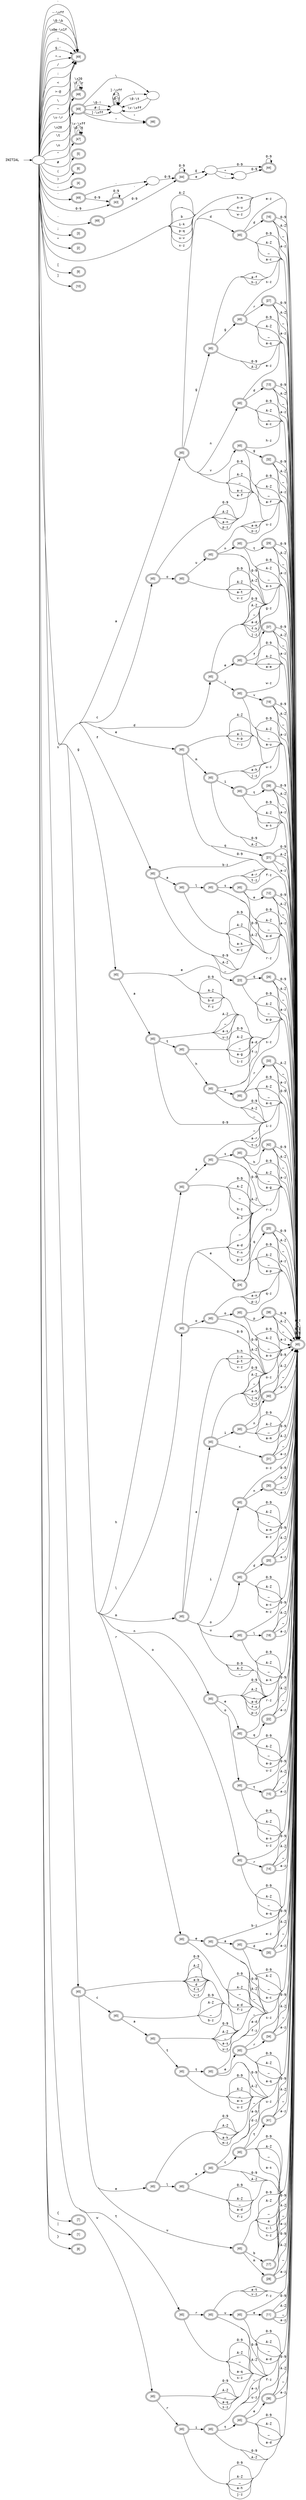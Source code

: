 digraph INITIAL {
		rankdir=LR;
		concentrate=true;
		node [fontname="ArialNarrow"];
		edge [fontname="Courier"];

		init [root=true,peripheries=0,label="INITIAL",fontname="Courier"];
		init -> N0x5572a9a42198;

/*START*/	N0x5572a9a42198 [label=""];
		N0x5572a9a42198 -> N0x5572a9a43ea8 [label="\\0-\\b"];
		N0x5572a9a42198 -> N0x5572a9a44190 [label="\\t"];
		N0x5572a9a42198 -> N0x5572a9a44190 [label="\\n"];
		N0x5572a9a42198 -> N0x5572a9a44190 [label="\\v-\\r"];
		N0x5572a9a42198 -> N0x5572a9a43ea8 [label="\\x0e-\\x1f"];
		N0x5572a9a42198 -> N0x5572a9a44190 [label="\\x20"];
		N0x5572a9a42198 -> N0x5572a9a43ea8 [label="!"];
		N0x5572a9a42198 -> N0x5572a9a43cb8 [label="\""];
		N0x5572a9a42198 -> N0x5572a9a43db0 [label="#"];
		N0x5572a9a42198 -> N0x5572a9a43ea8 [label="$-'"];
		N0x5572a9a42198 -> N0x5572a9a42670 [label="("];
		N0x5572a9a42198 -> N0x5572a9a42768 [label=")"];
		N0x5572a9a42198 -> N0x5572a9a43ea8 [label="*-+"];
		N0x5572a9a42198 -> N0x5572a9a42578 [label=","];
		N0x5572a9a42198 -> N0x5572a9a43fa0 [label="-"];
		N0x5572a9a42198 -> N0x5572a9a43ac8 [label="."];
		N0x5572a9a42198 -> N0x5572a9a43ea8 [label="/"];
		N0x5572a9a42198 -> N0x5572a9a44098 [label="0-9"];
		N0x5572a9a42198 -> N0x5572a9a43ea8 [label=":"];
		N0x5572a9a42198 -> N0x5572a9a42480 [label=";"];
		N0x5572a9a42198 -> N0x5572a9a43ea8 [label="<"];
		N0x5572a9a42198 -> N0x5572a9a42388 [label="="];
		N0x5572a9a42198 -> N0x5572a9a43ea8 [label=">-@"];
		N0x5572a9a42198 -> N0x5572a9a43bc0 [label="A-Z"];
		N0x5572a9a42198 -> N0x5572a9a42a50 [label="["];
		N0x5572a9a42198 -> N0x5572a9a43ea8 [label="\\"];
		N0x5572a9a42198 -> N0x5572a9a42b48 [label="]"];
		N0x5572a9a42198 -> N0x5572a9a43ea8 [label="^"];
		N0x5572a9a42198 -> N0x5572a9a43bc0 [label="_"];
		N0x5572a9a42198 -> N0x5572a9a43ea8 [label="`"];
		N0x5572a9a42198 -> N0x5572a9a42e30 [label="a"];
		N0x5572a9a42198 -> N0x5572a9a43bc0 [label="b"];
		N0x5572a9a42198 -> N0x5572a9a436e8 [label="c"];
		N0x5572a9a42198 -> N0x5572a9a43308 [label="d"];
		N0x5572a9a42198 -> N0x5572a9a43400 [label="e"];
		N0x5572a9a42198 -> N0x5572a9a42d38 [label="f"];
		N0x5572a9a42198 -> N0x5572a9a434f8 [label="g"];
		N0x5572a9a42198 -> N0x5572a9a439d0 [label="h"];
		N0x5572a9a42198 -> N0x5572a9a43bc0 [label="i-k"];
		N0x5572a9a42198 -> N0x5572a9a435f0 [label="l"];
		N0x5572a9a42198 -> N0x5572a9a43210 [label="m"];
		N0x5572a9a42198 -> N0x5572a9a43020 [label="n"];
		N0x5572a9a42198 -> N0x5572a9a42f28 [label="o"];
		N0x5572a9a42198 -> N0x5572a9a43bc0 [label="p-q"];
		N0x5572a9a42198 -> N0x5572a9a437e0 [label="r"];
		N0x5572a9a42198 -> N0x5572a9a43118 [label="s"];
		N0x5572a9a42198 -> N0x5572a9a42c40 [label="t"];
		N0x5572a9a42198 -> N0x5572a9a43bc0 [label="u-v"];
		N0x5572a9a42198 -> N0x5572a9a438d8 [label="w"];
		N0x5572a9a42198 -> N0x5572a9a43bc0 [label="x-z"];
		N0x5572a9a42198 -> N0x5572a9a42860 [label="{"];
		N0x5572a9a42198 -> N0x5572a9a42290 [label="|"];
		N0x5572a9a42198 -> N0x5572a9a42958 [label="}"];
		N0x5572a9a42198 -> N0x5572a9a43ea8 [label="~-\\xff"];

/*ACCEPT 1*/	N0x5572a9a42290 [label="[1]",peripheries=2];

/*ACCEPT 2*/	N0x5572a9a42388 [label="[2]",peripheries=2];

/*ACCEPT 3*/	N0x5572a9a42480 [label="[3]",peripheries=2];

/*ACCEPT 4*/	N0x5572a9a42578 [label="[4]",peripheries=2];

/*ACCEPT 5*/	N0x5572a9a42670 [label="[5]",peripheries=2];

/*ACCEPT 6*/	N0x5572a9a42768 [label="[6]",peripheries=2];

/*ACCEPT 7*/	N0x5572a9a42860 [label="[7]",peripheries=2];

/*ACCEPT 8*/	N0x5572a9a42958 [label="[8]",peripheries=2];

/*ACCEPT 9*/	N0x5572a9a42a50 [label="[9]",peripheries=2];

/*ACCEPT 10*/	N0x5572a9a42b48 [label="[10]",peripheries=2];

/*ACCEPT 45*/	N0x5572a9a42c40 [label="[45]",peripheries=2];
		N0x5572a9a42c40 -> N0x5572a9a43bc0 [label="0-9"];
		N0x5572a9a42c40 -> N0x5572a9a43bc0 [label="A-Z"];
		N0x5572a9a42c40 -> N0x5572a9a43bc0 [label="_"];
		N0x5572a9a42c40 -> N0x5572a9a43bc0 [label="a-q"];
		N0x5572a9a42c40 -> N0x5572a9a44288 [label="r"];
		N0x5572a9a42c40 -> N0x5572a9a43bc0 [label="s-z"];

/*ACCEPT 45*/	N0x5572a9a42d38 [label="[45]",peripheries=2];
		N0x5572a9a42d38 -> N0x5572a9a43bc0 [label="0-9"];
		N0x5572a9a42d38 -> N0x5572a9a43bc0 [label="A-Z"];
		N0x5572a9a42d38 -> N0x5572a9a43bc0 [label="_"];
		N0x5572a9a42d38 -> N0x5572a9a44380 [label="a"];
		N0x5572a9a42d38 -> N0x5572a9a43bc0 [label="b-z"];

/*ACCEPT 45*/	N0x5572a9a42e30 [label="[45]",peripheries=2];
		N0x5572a9a42e30 -> N0x5572a9a43bc0 [label="0-9"];
		N0x5572a9a42e30 -> N0x5572a9a43bc0 [label="A-Z"];
		N0x5572a9a42e30 -> N0x5572a9a43bc0 [label="_"];
		N0x5572a9a42e30 -> N0x5572a9a43bc0 [label="a-c"];
		N0x5572a9a42e30 -> N0x5572a9a44570 [label="d"];
		N0x5572a9a42e30 -> N0x5572a9a43bc0 [label="e-f"];
		N0x5572a9a42e30 -> N0x5572a9a44668 [label="g"];
		N0x5572a9a42e30 -> N0x5572a9a43bc0 [label="h-m"];
		N0x5572a9a42e30 -> N0x5572a9a44478 [label="n"];
		N0x5572a9a42e30 -> N0x5572a9a43bc0 [label="o-u"];
		N0x5572a9a42e30 -> N0x5572a9a44760 [label="v"];
		N0x5572a9a42e30 -> N0x5572a9a43bc0 [label="w-z"];

/*ACCEPT 45*/	N0x5572a9a42f28 [label="[45]",peripheries=2];
		N0x5572a9a42f28 -> N0x5572a9a43bc0 [label="0-9"];
		N0x5572a9a42f28 -> N0x5572a9a43bc0 [label="A-Z"];
		N0x5572a9a42f28 -> N0x5572a9a43bc0 [label="_"];
		N0x5572a9a42f28 -> N0x5572a9a43bc0 [label="a-q"];
		N0x5572a9a42f28 -> N0x5572a9a44858 [label="r"];
		N0x5572a9a42f28 -> N0x5572a9a43bc0 [label="s-z"];

/*ACCEPT 45*/	N0x5572a9a43020 [label="[45]",peripheries=2];
		N0x5572a9a43020 -> N0x5572a9a43bc0 [label="0-9"];
		N0x5572a9a43020 -> N0x5572a9a43bc0 [label="A-Z"];
		N0x5572a9a43020 -> N0x5572a9a43bc0 [label="_"];
		N0x5572a9a43020 -> N0x5572a9a43bc0 [label="a-d"];
		N0x5572a9a43020 -> N0x5572a9a44a48 [label="e"];
		N0x5572a9a43020 -> N0x5572a9a43bc0 [label="f-n"];
		N0x5572a9a43020 -> N0x5572a9a44950 [label="o"];
		N0x5572a9a43020 -> N0x5572a9a43bc0 [label="p-z"];

/*ACCEPT 45*/	N0x5572a9a43118 [label="[45]",peripheries=2];
		N0x5572a9a43118 -> N0x5572a9a43bc0 [label="0-9"];
		N0x5572a9a43118 -> N0x5572a9a43bc0 [label="A-Z"];
		N0x5572a9a43118 -> N0x5572a9a43bc0 [label="_"];
		N0x5572a9a43118 -> N0x5572a9a43bc0 [label="a-b"];
		N0x5572a9a43118 -> N0x5572a9a44c38 [label="c"];
		N0x5572a9a43118 -> N0x5572a9a43bc0 [label="d"];
		N0x5572a9a43118 -> N0x5572a9a44d30 [label="e"];
		N0x5572a9a43118 -> N0x5572a9a43bc0 [label="f-t"];
		N0x5572a9a43118 -> N0x5572a9a44b40 [label="u"];
		N0x5572a9a43118 -> N0x5572a9a43bc0 [label="v-z"];

/*ACCEPT 45*/	N0x5572a9a43210 [label="[45]",peripheries=2];
		N0x5572a9a43210 -> N0x5572a9a43bc0 [label="0-9"];
		N0x5572a9a43210 -> N0x5572a9a43bc0 [label="A-Z"];
		N0x5572a9a43210 -> N0x5572a9a43bc0 [label="_"];
		N0x5572a9a43210 -> N0x5572a9a45110 [label="a"];
		N0x5572a9a43210 -> N0x5572a9a43bc0 [label="b-h"];
		N0x5572a9a43210 -> N0x5572a9a45018 [label="i"];
		N0x5572a9a43210 -> N0x5572a9a43bc0 [label="j-n"];
		N0x5572a9a43210 -> N0x5572a9a44f20 [label="o"];
		N0x5572a9a43210 -> N0x5572a9a43bc0 [label="p-t"];
		N0x5572a9a43210 -> N0x5572a9a44e28 [label="u"];
		N0x5572a9a43210 -> N0x5572a9a43bc0 [label="v-z"];

/*ACCEPT 45*/	N0x5572a9a43308 [label="[45]",peripheries=2];
		N0x5572a9a43308 -> N0x5572a9a43bc0 [label="0-9"];
		N0x5572a9a43308 -> N0x5572a9a43bc0 [label="A-Z"];
		N0x5572a9a43308 -> N0x5572a9a43bc0 [label="_"];
		N0x5572a9a43308 -> N0x5572a9a43bc0 [label="a-d"];
		N0x5572a9a43308 -> N0x5572a9a45300 [label="e"];
		N0x5572a9a43308 -> N0x5572a9a43bc0 [label="f-h"];
		N0x5572a9a43308 -> N0x5572a9a45208 [label="i"];
		N0x5572a9a43308 -> N0x5572a9a43bc0 [label="j-z"];

/*ACCEPT 45*/	N0x5572a9a43400 [label="[45]",peripheries=2];
		N0x5572a9a43400 -> N0x5572a9a43bc0 [label="0-9"];
		N0x5572a9a43400 -> N0x5572a9a43bc0 [label="A-Z"];
		N0x5572a9a43400 -> N0x5572a9a43bc0 [label="_"];
		N0x5572a9a43400 -> N0x5572a9a43bc0 [label="a-l"];
		N0x5572a9a43400 -> N0x5572a9a454f0 [label="m"];
		N0x5572a9a43400 -> N0x5572a9a43bc0 [label="n-p"];
		N0x5572a9a43400 -> N0x5572a9a453f8 [label="q"];
		N0x5572a9a43400 -> N0x5572a9a43bc0 [label="r-z"];

/*ACCEPT 45*/	N0x5572a9a434f8 [label="[45]",peripheries=2];
		N0x5572a9a434f8 -> N0x5572a9a43bc0 [label="0-9"];
		N0x5572a9a434f8 -> N0x5572a9a43bc0 [label="A-Z"];
		N0x5572a9a434f8 -> N0x5572a9a43bc0 [label="_"];
		N0x5572a9a434f8 -> N0x5572a9a456e0 [label="a"];
		N0x5572a9a434f8 -> N0x5572a9a43bc0 [label="b-d"];
		N0x5572a9a434f8 -> N0x5572a9a455e8 [label="e"];
		N0x5572a9a434f8 -> N0x5572a9a43bc0 [label="f-z"];

/*ACCEPT 45*/	N0x5572a9a435f0 [label="[45]",peripheries=2];
		N0x5572a9a435f0 -> N0x5572a9a43bc0 [label="0-9"];
		N0x5572a9a435f0 -> N0x5572a9a43bc0 [label="A-Z"];
		N0x5572a9a435f0 -> N0x5572a9a43bc0 [label="_"];
		N0x5572a9a435f0 -> N0x5572a9a43bc0 [label="a-d"];
		N0x5572a9a435f0 -> N0x5572a9a457d8 [label="e"];
		N0x5572a9a435f0 -> N0x5572a9a43bc0 [label="f-n"];
		N0x5572a9a435f0 -> N0x5572a9a458d0 [label="o"];
		N0x5572a9a435f0 -> N0x5572a9a43bc0 [label="p-z"];

/*ACCEPT 45*/	N0x5572a9a436e8 [label="[45]",peripheries=2];
		N0x5572a9a436e8 -> N0x5572a9a43bc0 [label="0-9"];
		N0x5572a9a436e8 -> N0x5572a9a43bc0 [label="A-Z"];
		N0x5572a9a436e8 -> N0x5572a9a43bc0 [label="_"];
		N0x5572a9a436e8 -> N0x5572a9a43bc0 [label="a-n"];
		N0x5572a9a436e8 -> N0x5572a9a459c8 [label="o"];
		N0x5572a9a436e8 -> N0x5572a9a43bc0 [label="p-z"];

/*ACCEPT 45*/	N0x5572a9a437e0 [label="[45]",peripheries=2];
		N0x5572a9a437e0 -> N0x5572a9a43bc0 [label="0-9"];
		N0x5572a9a437e0 -> N0x5572a9a43bc0 [label="A-Z"];
		N0x5572a9a437e0 -> N0x5572a9a43bc0 [label="_"];
		N0x5572a9a437e0 -> N0x5572a9a43bc0 [label="a-d"];
		N0x5572a9a437e0 -> N0x5572a9a45ac0 [label="e"];
		N0x5572a9a437e0 -> N0x5572a9a43bc0 [label="f-z"];

/*ACCEPT 45*/	N0x5572a9a438d8 [label="[45]",peripheries=2];
		N0x5572a9a438d8 -> N0x5572a9a43bc0 [label="0-9"];
		N0x5572a9a438d8 -> N0x5572a9a43bc0 [label="A-Z"];
		N0x5572a9a438d8 -> N0x5572a9a43bc0 [label="_"];
		N0x5572a9a438d8 -> N0x5572a9a43bc0 [label="a-q"];
		N0x5572a9a438d8 -> N0x5572a9a45bb8 [label="r"];
		N0x5572a9a438d8 -> N0x5572a9a43bc0 [label="s-z"];

/*ACCEPT 45*/	N0x5572a9a439d0 [label="[45]",peripheries=2];
		N0x5572a9a439d0 -> N0x5572a9a43bc0 [label="0-9"];
		N0x5572a9a439d0 -> N0x5572a9a43bc0 [label="A-Z"];
		N0x5572a9a439d0 -> N0x5572a9a43bc0 [label="_"];
		N0x5572a9a439d0 -> N0x5572a9a45cb0 [label="a"];
		N0x5572a9a439d0 -> N0x5572a9a43bc0 [label="b-z"];

/*ACCEPT 49*/	N0x5572a9a43ac8 [label="[49]",peripheries=2];
		N0x5572a9a43ac8 -> N0x5572a9a45da8 [label="0-9"];

/*ACCEPT 45*/	N0x5572a9a43bc0 [label="[45]",peripheries=2];
		N0x5572a9a43bc0 -> N0x5572a9a43bc0 [label="0-9"];
		N0x5572a9a43bc0 -> N0x5572a9a43bc0 [label="A-Z"];
		N0x5572a9a43bc0 -> N0x5572a9a43bc0 [label="_"];
		N0x5572a9a43bc0 -> N0x5572a9a43bc0 [label="a-z"];

/*ACCEPT 49*/	N0x5572a9a43cb8 [label="[49]",peripheries=2];
		N0x5572a9a43cb8 -> N0x5572a9a45f98 [label="\\0-!"];
		N0x5572a9a43cb8 -> N0x5572a9a45ea0 [label="\""];
		N0x5572a9a43cb8 -> N0x5572a9a45f98 [label="#-["];
		N0x5572a9a43cb8 -> N0x5572a9a46090 [label="\\"];
		N0x5572a9a43cb8 -> N0x5572a9a45f98 [label="]-\\xff"];

/*ACCEPT 47*/	N0x5572a9a43db0 [label="[47]",peripheries=2];
		N0x5572a9a43db0 -> N0x5572a9a43db0 [label="\\0-\\t"];
		N0x5572a9a43db0 -> N0x5572a9a43db0 [label="\\v-\\xff"];

/*ACCEPT 49*/	N0x5572a9a43ea8 [label="[49]",peripheries=2];

/*ACCEPT 49*/	N0x5572a9a43fa0 [label="[49]",peripheries=2];
		N0x5572a9a43fa0 -> N0x5572a9a46188 [label="."];
		N0x5572a9a43fa0 -> N0x5572a9a44098 [label="0-9"];

/*ACCEPT 43*/	N0x5572a9a44098 [label="[43]",peripheries=2];
		N0x5572a9a44098 -> N0x5572a9a46188 [label="."];
		N0x5572a9a44098 -> N0x5572a9a44098 [label="0-9"];

/*ACCEPT 48*/	N0x5572a9a44190 [label="[48]",peripheries=2];
		N0x5572a9a44190 -> N0x5572a9a44190 [label="\\t-\\r"];
		N0x5572a9a44190 -> N0x5572a9a44190 [label="\\x20"];

/*ACCEPT 45*/	N0x5572a9a44288 [label="[45]",peripheries=2];
		N0x5572a9a44288 -> N0x5572a9a43bc0 [label="0-9"];
		N0x5572a9a44288 -> N0x5572a9a43bc0 [label="A-Z"];
		N0x5572a9a44288 -> N0x5572a9a43bc0 [label="_"];
		N0x5572a9a44288 -> N0x5572a9a43bc0 [label="a-t"];
		N0x5572a9a44288 -> N0x5572a9a46280 [label="u"];
		N0x5572a9a44288 -> N0x5572a9a43bc0 [label="v-z"];

/*ACCEPT 45*/	N0x5572a9a44380 [label="[45]",peripheries=2];
		N0x5572a9a44380 -> N0x5572a9a43bc0 [label="0-9"];
		N0x5572a9a44380 -> N0x5572a9a43bc0 [label="A-Z"];
		N0x5572a9a44380 -> N0x5572a9a43bc0 [label="_"];
		N0x5572a9a44380 -> N0x5572a9a43bc0 [label="a-k"];
		N0x5572a9a44380 -> N0x5572a9a46378 [label="l"];
		N0x5572a9a44380 -> N0x5572a9a43bc0 [label="m-z"];

/*ACCEPT 45*/	N0x5572a9a44478 [label="[45]",peripheries=2];
		N0x5572a9a44478 -> N0x5572a9a43bc0 [label="0-9"];
		N0x5572a9a44478 -> N0x5572a9a43bc0 [label="A-Z"];
		N0x5572a9a44478 -> N0x5572a9a43bc0 [label="_"];
		N0x5572a9a44478 -> N0x5572a9a43bc0 [label="a-c"];
		N0x5572a9a44478 -> N0x5572a9a46470 [label="d"];
		N0x5572a9a44478 -> N0x5572a9a43bc0 [label="e-z"];

/*ACCEPT 45*/	N0x5572a9a44570 [label="[45]",peripheries=2];
		N0x5572a9a44570 -> N0x5572a9a43bc0 [label="0-9"];
		N0x5572a9a44570 -> N0x5572a9a43bc0 [label="A-Z"];
		N0x5572a9a44570 -> N0x5572a9a43bc0 [label="_"];
		N0x5572a9a44570 -> N0x5572a9a43bc0 [label="a-c"];
		N0x5572a9a44570 -> N0x5572a9a46568 [label="d"];
		N0x5572a9a44570 -> N0x5572a9a43bc0 [label="e-z"];

/*ACCEPT 45*/	N0x5572a9a44668 [label="[45]",peripheries=2];
		N0x5572a9a44668 -> N0x5572a9a43bc0 [label="0-9"];
		N0x5572a9a44668 -> N0x5572a9a43bc0 [label="A-Z"];
		N0x5572a9a44668 -> N0x5572a9a43bc0 [label="_"];
		N0x5572a9a44668 -> N0x5572a9a43bc0 [label="a-f"];
		N0x5572a9a44668 -> N0x5572a9a46660 [label="g"];
		N0x5572a9a44668 -> N0x5572a9a43bc0 [label="h-z"];

/*ACCEPT 45*/	N0x5572a9a44760 [label="[45]",peripheries=2];
		N0x5572a9a44760 -> N0x5572a9a43bc0 [label="0-9"];
		N0x5572a9a44760 -> N0x5572a9a43bc0 [label="A-Z"];
		N0x5572a9a44760 -> N0x5572a9a43bc0 [label="_"];
		N0x5572a9a44760 -> N0x5572a9a43bc0 [label="a-f"];
		N0x5572a9a44760 -> N0x5572a9a46758 [label="g"];
		N0x5572a9a44760 -> N0x5572a9a43bc0 [label="h-z"];

/*ACCEPT 14*/	N0x5572a9a44858 [label="[14]",peripheries=2];
		N0x5572a9a44858 -> N0x5572a9a43bc0 [label="0-9"];
		N0x5572a9a44858 -> N0x5572a9a43bc0 [label="A-Z"];
		N0x5572a9a44858 -> N0x5572a9a43bc0 [label="_"];
		N0x5572a9a44858 -> N0x5572a9a43bc0 [label="a-z"];

/*ACCEPT 45*/	N0x5572a9a44950 [label="[45]",peripheries=2];
		N0x5572a9a44950 -> N0x5572a9a43bc0 [label="0-9"];
		N0x5572a9a44950 -> N0x5572a9a43bc0 [label="A-Z"];
		N0x5572a9a44950 -> N0x5572a9a43bc0 [label="_"];
		N0x5572a9a44950 -> N0x5572a9a43bc0 [label="a-s"];
		N0x5572a9a44950 -> N0x5572a9a46850 [label="t"];
		N0x5572a9a44950 -> N0x5572a9a43bc0 [label="u-z"];

/*ACCEPT 45*/	N0x5572a9a44a48 [label="[45]",peripheries=2];
		N0x5572a9a44a48 -> N0x5572a9a43bc0 [label="0-9"];
		N0x5572a9a44a48 -> N0x5572a9a43bc0 [label="A-Z"];
		N0x5572a9a44a48 -> N0x5572a9a43bc0 [label="_"];
		N0x5572a9a44a48 -> N0x5572a9a43bc0 [label="a-p"];
		N0x5572a9a44a48 -> N0x5572a9a46948 [label="q"];
		N0x5572a9a44a48 -> N0x5572a9a43bc0 [label="r-z"];

/*ACCEPT 45*/	N0x5572a9a44b40 [label="[45]",peripheries=2];
		N0x5572a9a44b40 -> N0x5572a9a43bc0 [label="0-9"];
		N0x5572a9a44b40 -> N0x5572a9a43bc0 [label="A-Z"];
		N0x5572a9a44b40 -> N0x5572a9a43bc0 [label="_"];
		N0x5572a9a44b40 -> N0x5572a9a43bc0 [label="a"];
		N0x5572a9a44b40 -> N0x5572a9a46a40 [label="b"];
		N0x5572a9a44b40 -> N0x5572a9a43bc0 [label="c-l"];
		N0x5572a9a44b40 -> N0x5572a9a46b38 [label="m"];
		N0x5572a9a44b40 -> N0x5572a9a43bc0 [label="n-z"];

/*ACCEPT 45*/	N0x5572a9a44c38 [label="[45]",peripheries=2];
		N0x5572a9a44c38 -> N0x5572a9a43bc0 [label="0-9"];
		N0x5572a9a44c38 -> N0x5572a9a43bc0 [label="A-Z"];
		N0x5572a9a44c38 -> N0x5572a9a43bc0 [label="_"];
		N0x5572a9a44c38 -> N0x5572a9a46c30 [label="a"];
		N0x5572a9a44c38 -> N0x5572a9a43bc0 [label="b-z"];

/*ACCEPT 45*/	N0x5572a9a44d30 [label="[45]",peripheries=2];
		N0x5572a9a44d30 -> N0x5572a9a43bc0 [label="0-9"];
		N0x5572a9a44d30 -> N0x5572a9a43bc0 [label="A-Z"];
		N0x5572a9a44d30 -> N0x5572a9a43bc0 [label="_"];
		N0x5572a9a44d30 -> N0x5572a9a43bc0 [label="a-k"];
		N0x5572a9a44d30 -> N0x5572a9a46d28 [label="l"];
		N0x5572a9a44d30 -> N0x5572a9a43bc0 [label="m-z"];

/*ACCEPT 45*/	N0x5572a9a44e28 [label="[45]",peripheries=2];
		N0x5572a9a44e28 -> N0x5572a9a43bc0 [label="0-9"];
		N0x5572a9a44e28 -> N0x5572a9a43bc0 [label="A-Z"];
		N0x5572a9a44e28 -> N0x5572a9a43bc0 [label="_"];
		N0x5572a9a44e28 -> N0x5572a9a43bc0 [label="a-k"];
		N0x5572a9a44e28 -> N0x5572a9a46e20 [label="l"];
		N0x5572a9a44e28 -> N0x5572a9a43bc0 [label="m-z"];

/*ACCEPT 45*/	N0x5572a9a44f20 [label="[45]",peripheries=2];
		N0x5572a9a44f20 -> N0x5572a9a43bc0 [label="0-9"];
		N0x5572a9a44f20 -> N0x5572a9a43bc0 [label="A-Z"];
		N0x5572a9a44f20 -> N0x5572a9a43bc0 [label="_"];
		N0x5572a9a44f20 -> N0x5572a9a43bc0 [label="a-c"];
		N0x5572a9a44f20 -> N0x5572a9a46f18 [label="d"];
		N0x5572a9a44f20 -> N0x5572a9a43bc0 [label="e-z"];

/*ACCEPT 45*/	N0x5572a9a45018 [label="[45]",peripheries=2];
		N0x5572a9a45018 -> N0x5572a9a43bc0 [label="0-9"];
		N0x5572a9a45018 -> N0x5572a9a43bc0 [label="A-Z"];
		N0x5572a9a45018 -> N0x5572a9a43bc0 [label="_"];
		N0x5572a9a45018 -> N0x5572a9a43bc0 [label="a-m"];
		N0x5572a9a45018 -> N0x5572a9a47010 [label="n"];
		N0x5572a9a45018 -> N0x5572a9a43bc0 [label="o-z"];

/*ACCEPT 45*/	N0x5572a9a45110 [label="[45]",peripheries=2];
		N0x5572a9a45110 -> N0x5572a9a43bc0 [label="0-9"];
		N0x5572a9a45110 -> N0x5572a9a43bc0 [label="A-Z"];
		N0x5572a9a45110 -> N0x5572a9a43bc0 [label="_"];
		N0x5572a9a45110 -> N0x5572a9a43bc0 [label="a-h"];
		N0x5572a9a45110 -> N0x5572a9a47200 [label="i"];
		N0x5572a9a45110 -> N0x5572a9a43bc0 [label="j-w"];
		N0x5572a9a45110 -> N0x5572a9a47108 [label="x"];
		N0x5572a9a45110 -> N0x5572a9a43bc0 [label="y-z"];

/*ACCEPT 45*/	N0x5572a9a45208 [label="[45]",peripheries=2];
		N0x5572a9a45208 -> N0x5572a9a43bc0 [label="0-9"];
		N0x5572a9a45208 -> N0x5572a9a43bc0 [label="A-Z"];
		N0x5572a9a45208 -> N0x5572a9a43bc0 [label="_"];
		N0x5572a9a45208 -> N0x5572a9a43bc0 [label="a-u"];
		N0x5572a9a45208 -> N0x5572a9a472f8 [label="v"];
		N0x5572a9a45208 -> N0x5572a9a43bc0 [label="w-z"];

/*ACCEPT 45*/	N0x5572a9a45300 [label="[45]",peripheries=2];
		N0x5572a9a45300 -> N0x5572a9a43bc0 [label="0-9"];
		N0x5572a9a45300 -> N0x5572a9a43bc0 [label="A-Z"];
		N0x5572a9a45300 -> N0x5572a9a43bc0 [label="_"];
		N0x5572a9a45300 -> N0x5572a9a43bc0 [label="a-e"];
		N0x5572a9a45300 -> N0x5572a9a473f0 [label="f"];
		N0x5572a9a45300 -> N0x5572a9a43bc0 [label="g-z"];

/*ACCEPT 21*/	N0x5572a9a453f8 [label="[21]",peripheries=2];
		N0x5572a9a453f8 -> N0x5572a9a43bc0 [label="0-9"];
		N0x5572a9a453f8 -> N0x5572a9a43bc0 [label="A-Z"];
		N0x5572a9a453f8 -> N0x5572a9a43bc0 [label="_"];
		N0x5572a9a453f8 -> N0x5572a9a43bc0 [label="a-z"];

/*ACCEPT 45*/	N0x5572a9a454f0 [label="[45]",peripheries=2];
		N0x5572a9a454f0 -> N0x5572a9a43bc0 [label="0-9"];
		N0x5572a9a454f0 -> N0x5572a9a43bc0 [label="A-Z"];
		N0x5572a9a454f0 -> N0x5572a9a43bc0 [label="_"];
		N0x5572a9a454f0 -> N0x5572a9a43bc0 [label="a-h"];
		N0x5572a9a454f0 -> N0x5572a9a474e8 [label="i"];
		N0x5572a9a454f0 -> N0x5572a9a43bc0 [label="j-z"];

/*ACCEPT 23*/	N0x5572a9a455e8 [label="[23]",peripheries=2];
		N0x5572a9a455e8 -> N0x5572a9a43bc0 [label="0-9"];
		N0x5572a9a455e8 -> N0x5572a9a43bc0 [label="A-Z"];
		N0x5572a9a455e8 -> N0x5572a9a43bc0 [label="_"];
		N0x5572a9a455e8 -> N0x5572a9a43bc0 [label="a-p"];
		N0x5572a9a455e8 -> N0x5572a9a475e0 [label="q"];
		N0x5572a9a455e8 -> N0x5572a9a43bc0 [label="r-z"];

/*ACCEPT 45*/	N0x5572a9a456e0 [label="[45]",peripheries=2];
		N0x5572a9a456e0 -> N0x5572a9a43bc0 [label="0-9"];
		N0x5572a9a456e0 -> N0x5572a9a43bc0 [label="A-Z"];
		N0x5572a9a456e0 -> N0x5572a9a43bc0 [label="_"];
		N0x5572a9a456e0 -> N0x5572a9a43bc0 [label="a-s"];
		N0x5572a9a456e0 -> N0x5572a9a476d8 [label="t"];
		N0x5572a9a456e0 -> N0x5572a9a43bc0 [label="u-z"];

/*ACCEPT 24*/	N0x5572a9a457d8 [label="[24]",peripheries=2];
		N0x5572a9a457d8 -> N0x5572a9a43bc0 [label="0-9"];
		N0x5572a9a457d8 -> N0x5572a9a43bc0 [label="A-Z"];
		N0x5572a9a457d8 -> N0x5572a9a43bc0 [label="_"];
		N0x5572a9a457d8 -> N0x5572a9a43bc0 [label="a-p"];
		N0x5572a9a457d8 -> N0x5572a9a477d0 [label="q"];
		N0x5572a9a457d8 -> N0x5572a9a43bc0 [label="r-z"];

/*ACCEPT 45*/	N0x5572a9a458d0 [label="[45]",peripheries=2];
		N0x5572a9a458d0 -> N0x5572a9a43bc0 [label="0-9"];
		N0x5572a9a458d0 -> N0x5572a9a43bc0 [label="A-Z"];
		N0x5572a9a458d0 -> N0x5572a9a43bc0 [label="_"];
		N0x5572a9a458d0 -> N0x5572a9a43bc0 [label="a-n"];
		N0x5572a9a458d0 -> N0x5572a9a478c8 [label="o"];
		N0x5572a9a458d0 -> N0x5572a9a43bc0 [label="p-z"];

/*ACCEPT 45*/	N0x5572a9a459c8 [label="[45]",peripheries=2];
		N0x5572a9a459c8 -> N0x5572a9a43bc0 [label="0-9"];
		N0x5572a9a459c8 -> N0x5572a9a43bc0 [label="A-Z"];
		N0x5572a9a459c8 -> N0x5572a9a43bc0 [label="_"];
		N0x5572a9a459c8 -> N0x5572a9a43bc0 [label="a-t"];
		N0x5572a9a459c8 -> N0x5572a9a479c0 [label="u"];
		N0x5572a9a459c8 -> N0x5572a9a43bc0 [label="v-z"];

/*ACCEPT 45*/	N0x5572a9a45ac0 [label="[45]",peripheries=2];
		N0x5572a9a45ac0 -> N0x5572a9a43bc0 [label="0-9"];
		N0x5572a9a45ac0 -> N0x5572a9a43bc0 [label="A-Z"];
		N0x5572a9a45ac0 -> N0x5572a9a43bc0 [label="_"];
		N0x5572a9a45ac0 -> N0x5572a9a47ab8 [label="a"];
		N0x5572a9a45ac0 -> N0x5572a9a43bc0 [label="b-z"];

/*ACCEPT 45*/	N0x5572a9a45bb8 [label="[45]",peripheries=2];
		N0x5572a9a45bb8 -> N0x5572a9a43bc0 [label="0-9"];
		N0x5572a9a45bb8 -> N0x5572a9a43bc0 [label="A-Z"];
		N0x5572a9a45bb8 -> N0x5572a9a43bc0 [label="_"];
		N0x5572a9a45bb8 -> N0x5572a9a43bc0 [label="a-h"];
		N0x5572a9a45bb8 -> N0x5572a9a47bb0 [label="i"];
		N0x5572a9a45bb8 -> N0x5572a9a43bc0 [label="j-z"];

/*ACCEPT 45*/	N0x5572a9a45cb0 [label="[45]",peripheries=2];
		N0x5572a9a45cb0 -> N0x5572a9a43bc0 [label="0-9"];
		N0x5572a9a45cb0 -> N0x5572a9a43bc0 [label="A-Z"];
		N0x5572a9a45cb0 -> N0x5572a9a43bc0 [label="_"];
		N0x5572a9a45cb0 -> N0x5572a9a43bc0 [label="a-r"];
		N0x5572a9a45cb0 -> N0x5572a9a47ca8 [label="s"];
		N0x5572a9a45cb0 -> N0x5572a9a43bc0 [label="t-z"];

/*ACCEPT 44*/	N0x5572a9a45da8 [label="[44]",peripheries=2];
		N0x5572a9a45da8 -> N0x5572a9a45da8 [label="0-9"];
		N0x5572a9a45da8 -> N0x5572a9a47da0 [label="E"];
		N0x5572a9a45da8 -> N0x5572a9a47da0 [label="e"];

/*ACCEPT 46*/	N0x5572a9a45ea0 [label="[46]",peripheries=2];

/*STATE*/	N0x5572a9a45f98 [label=""];
		N0x5572a9a45f98 -> N0x5572a9a45f98 [label="\\0-!"];
		N0x5572a9a45f98 -> N0x5572a9a45ea0 [label="\""];
		N0x5572a9a45f98 -> N0x5572a9a45f98 [label="#-["];
		N0x5572a9a45f98 -> N0x5572a9a46090 [label="\\"];
		N0x5572a9a45f98 -> N0x5572a9a45f98 [label="]-\\xff"];

/*STATE*/	N0x5572a9a46090 [label=""];
		N0x5572a9a46090 -> N0x5572a9a45f98 [label="\\0-\\t"];
		N0x5572a9a46090 -> N0x5572a9a45f98 [label="\\v-\\xff"];

/*STATE*/	N0x5572a9a46188 [label=""];
		N0x5572a9a46188 -> N0x5572a9a45da8 [label="0-9"];

/*ACCEPT 45*/	N0x5572a9a46280 [label="[45]",peripheries=2];
		N0x5572a9a46280 -> N0x5572a9a43bc0 [label="0-9"];
		N0x5572a9a46280 -> N0x5572a9a43bc0 [label="A-Z"];
		N0x5572a9a46280 -> N0x5572a9a43bc0 [label="_"];
		N0x5572a9a46280 -> N0x5572a9a43bc0 [label="a-d"];
		N0x5572a9a46280 -> N0x5572a9a47e98 [label="e"];
		N0x5572a9a46280 -> N0x5572a9a43bc0 [label="f-z"];

/*ACCEPT 45*/	N0x5572a9a46378 [label="[45]",peripheries=2];
		N0x5572a9a46378 -> N0x5572a9a43bc0 [label="0-9"];
		N0x5572a9a46378 -> N0x5572a9a43bc0 [label="A-Z"];
		N0x5572a9a46378 -> N0x5572a9a43bc0 [label="_"];
		N0x5572a9a46378 -> N0x5572a9a43bc0 [label="a-r"];
		N0x5572a9a46378 -> N0x5572a9a47f90 [label="s"];
		N0x5572a9a46378 -> N0x5572a9a43bc0 [label="t-z"];

/*ACCEPT 13*/	N0x5572a9a46470 [label="[13]",peripheries=2];
		N0x5572a9a46470 -> N0x5572a9a43bc0 [label="0-9"];
		N0x5572a9a46470 -> N0x5572a9a43bc0 [label="A-Z"];
		N0x5572a9a46470 -> N0x5572a9a43bc0 [label="_"];
		N0x5572a9a46470 -> N0x5572a9a43bc0 [label="a-z"];

/*ACCEPT 16*/	N0x5572a9a46568 [label="[16]",peripheries=2];
		N0x5572a9a46568 -> N0x5572a9a43bc0 [label="0-9"];
		N0x5572a9a46568 -> N0x5572a9a43bc0 [label="A-Z"];
		N0x5572a9a46568 -> N0x5572a9a43bc0 [label="_"];
		N0x5572a9a46568 -> N0x5572a9a43bc0 [label="a-z"];

/*ACCEPT 45*/	N0x5572a9a46660 [label="[45]",peripheries=2];
		N0x5572a9a46660 -> N0x5572a9a43bc0 [label="0-9"];
		N0x5572a9a46660 -> N0x5572a9a43bc0 [label="A-Z"];
		N0x5572a9a46660 -> N0x5572a9a43bc0 [label="_"];
		N0x5572a9a46660 -> N0x5572a9a43bc0 [label="a-q"];
		N0x5572a9a46660 -> N0x5572a9a48088 [label="r"];
		N0x5572a9a46660 -> N0x5572a9a43bc0 [label="s-z"];

/*ACCEPT 32*/	N0x5572a9a46758 [label="[32]",peripheries=2];
		N0x5572a9a46758 -> N0x5572a9a43bc0 [label="0-9"];
		N0x5572a9a46758 -> N0x5572a9a43bc0 [label="A-Z"];
		N0x5572a9a46758 -> N0x5572a9a43bc0 [label="_"];
		N0x5572a9a46758 -> N0x5572a9a43bc0 [label="a-z"];

/*ACCEPT 15*/	N0x5572a9a46850 [label="[15]",peripheries=2];
		N0x5572a9a46850 -> N0x5572a9a43bc0 [label="0-9"];
		N0x5572a9a46850 -> N0x5572a9a43bc0 [label="A-Z"];
		N0x5572a9a46850 -> N0x5572a9a43bc0 [label="_"];
		N0x5572a9a46850 -> N0x5572a9a43bc0 [label="a-z"];

/*ACCEPT 22*/	N0x5572a9a46948 [label="[22]",peripheries=2];
		N0x5572a9a46948 -> N0x5572a9a43bc0 [label="0-9"];
		N0x5572a9a46948 -> N0x5572a9a43bc0 [label="A-Z"];
		N0x5572a9a46948 -> N0x5572a9a43bc0 [label="_"];
		N0x5572a9a46948 -> N0x5572a9a43bc0 [label="a-z"];

/*ACCEPT 17*/	N0x5572a9a46a40 [label="[17]",peripheries=2];
		N0x5572a9a46a40 -> N0x5572a9a43bc0 [label="0-9"];
		N0x5572a9a46a40 -> N0x5572a9a43bc0 [label="A-Z"];
		N0x5572a9a46a40 -> N0x5572a9a43bc0 [label="_"];
		N0x5572a9a46a40 -> N0x5572a9a43bc0 [label="a-z"];

/*ACCEPT 28*/	N0x5572a9a46b38 [label="[28]",peripheries=2];
		N0x5572a9a46b38 -> N0x5572a9a43bc0 [label="0-9"];
		N0x5572a9a46b38 -> N0x5572a9a43bc0 [label="A-Z"];
		N0x5572a9a46b38 -> N0x5572a9a43bc0 [label="_"];
		N0x5572a9a46b38 -> N0x5572a9a43bc0 [label="a-z"];

/*ACCEPT 45*/	N0x5572a9a46c30 [label="[45]",peripheries=2];
		N0x5572a9a46c30 -> N0x5572a9a43bc0 [label="0-9"];
		N0x5572a9a46c30 -> N0x5572a9a43bc0 [label="A-Z"];
		N0x5572a9a46c30 -> N0x5572a9a43bc0 [label="_"];
		N0x5572a9a46c30 -> N0x5572a9a43bc0 [label="a-s"];
		N0x5572a9a46c30 -> N0x5572a9a48180 [label="t"];
		N0x5572a9a46c30 -> N0x5572a9a43bc0 [label="u-z"];

/*ACCEPT 45*/	N0x5572a9a46d28 [label="[45]",peripheries=2];
		N0x5572a9a46d28 -> N0x5572a9a43bc0 [label="0-9"];
		N0x5572a9a46d28 -> N0x5572a9a43bc0 [label="A-Z"];
		N0x5572a9a46d28 -> N0x5572a9a43bc0 [label="_"];
		N0x5572a9a46d28 -> N0x5572a9a43bc0 [label="a-d"];
		N0x5572a9a46d28 -> N0x5572a9a48278 [label="e"];
		N0x5572a9a46d28 -> N0x5572a9a43bc0 [label="f-z"];

/*ACCEPT 18*/	N0x5572a9a46e20 [label="[18]",peripheries=2];
		N0x5572a9a46e20 -> N0x5572a9a43bc0 [label="0-9"];
		N0x5572a9a46e20 -> N0x5572a9a43bc0 [label="A-Z"];
		N0x5572a9a46e20 -> N0x5572a9a43bc0 [label="_"];
		N0x5572a9a46e20 -> N0x5572a9a43bc0 [label="a-z"];

/*ACCEPT 20*/	N0x5572a9a46f18 [label="[20]",peripheries=2];
		N0x5572a9a46f18 -> N0x5572a9a43bc0 [label="0-9"];
		N0x5572a9a46f18 -> N0x5572a9a43bc0 [label="A-Z"];
		N0x5572a9a46f18 -> N0x5572a9a43bc0 [label="_"];
		N0x5572a9a46f18 -> N0x5572a9a43bc0 [label="a-z"];

/*ACCEPT 30*/	N0x5572a9a47010 [label="[30]",peripheries=2];
		N0x5572a9a47010 -> N0x5572a9a43bc0 [label="0-9"];
		N0x5572a9a47010 -> N0x5572a9a43bc0 [label="A-Z"];
		N0x5572a9a47010 -> N0x5572a9a43bc0 [label="_"];
		N0x5572a9a47010 -> N0x5572a9a43bc0 [label="a-z"];

/*ACCEPT 31*/	N0x5572a9a47108 [label="[31]",peripheries=2];
		N0x5572a9a47108 -> N0x5572a9a43bc0 [label="0-9"];
		N0x5572a9a47108 -> N0x5572a9a43bc0 [label="A-Z"];
		N0x5572a9a47108 -> N0x5572a9a43bc0 [label="_"];
		N0x5572a9a47108 -> N0x5572a9a43bc0 [label="a-z"];

/*ACCEPT 45*/	N0x5572a9a47200 [label="[45]",peripheries=2];
		N0x5572a9a47200 -> N0x5572a9a43bc0 [label="0-9"];
		N0x5572a9a47200 -> N0x5572a9a43bc0 [label="A-Z"];
		N0x5572a9a47200 -> N0x5572a9a43bc0 [label="_"];
		N0x5572a9a47200 -> N0x5572a9a43bc0 [label="a-m"];
		N0x5572a9a47200 -> N0x5572a9a48370 [label="n"];
		N0x5572a9a47200 -> N0x5572a9a43bc0 [label="o-z"];

/*ACCEPT 19*/	N0x5572a9a472f8 [label="[19]",peripheries=2];
		N0x5572a9a472f8 -> N0x5572a9a43bc0 [label="0-9"];
		N0x5572a9a472f8 -> N0x5572a9a43bc0 [label="A-Z"];
		N0x5572a9a472f8 -> N0x5572a9a43bc0 [label="_"];
		N0x5572a9a472f8 -> N0x5572a9a43bc0 [label="a-z"];

/*ACCEPT 37*/	N0x5572a9a473f0 [label="[37]",peripheries=2];
		N0x5572a9a473f0 -> N0x5572a9a43bc0 [label="0-9"];
		N0x5572a9a473f0 -> N0x5572a9a43bc0 [label="A-Z"];
		N0x5572a9a473f0 -> N0x5572a9a43bc0 [label="_"];
		N0x5572a9a473f0 -> N0x5572a9a43bc0 [label="a-z"];

/*ACCEPT 45*/	N0x5572a9a474e8 [label="[45]",peripheries=2];
		N0x5572a9a474e8 -> N0x5572a9a43bc0 [label="0-9"];
		N0x5572a9a474e8 -> N0x5572a9a43bc0 [label="A-Z"];
		N0x5572a9a474e8 -> N0x5572a9a43bc0 [label="_"];
		N0x5572a9a474e8 -> N0x5572a9a43bc0 [label="a-s"];
		N0x5572a9a474e8 -> N0x5572a9a48468 [label="t"];
		N0x5572a9a474e8 -> N0x5572a9a43bc0 [label="u-z"];

/*ACCEPT 26*/	N0x5572a9a475e0 [label="[26]",peripheries=2];
		N0x5572a9a475e0 -> N0x5572a9a43bc0 [label="0-9"];
		N0x5572a9a475e0 -> N0x5572a9a43bc0 [label="A-Z"];
		N0x5572a9a475e0 -> N0x5572a9a43bc0 [label="_"];
		N0x5572a9a475e0 -> N0x5572a9a43bc0 [label="a-z"];

/*ACCEPT 45*/	N0x5572a9a476d8 [label="[45]",peripheries=2];
		N0x5572a9a476d8 -> N0x5572a9a43bc0 [label="0-9"];
		N0x5572a9a476d8 -> N0x5572a9a43bc0 [label="A-Z"];
		N0x5572a9a476d8 -> N0x5572a9a43bc0 [label="_"];
		N0x5572a9a476d8 -> N0x5572a9a43bc0 [label="a-g"];
		N0x5572a9a476d8 -> N0x5572a9a48560 [label="h"];
		N0x5572a9a476d8 -> N0x5572a9a43bc0 [label="i-z"];

/*ACCEPT 25*/	N0x5572a9a477d0 [label="[25]",peripheries=2];
		N0x5572a9a477d0 -> N0x5572a9a43bc0 [label="0-9"];
		N0x5572a9a477d0 -> N0x5572a9a43bc0 [label="A-Z"];
		N0x5572a9a477d0 -> N0x5572a9a43bc0 [label="_"];
		N0x5572a9a477d0 -> N0x5572a9a43bc0 [label="a-z"];

/*ACCEPT 45*/	N0x5572a9a478c8 [label="[45]",peripheries=2];
		N0x5572a9a478c8 -> N0x5572a9a43bc0 [label="0-9"];
		N0x5572a9a478c8 -> N0x5572a9a43bc0 [label="A-Z"];
		N0x5572a9a478c8 -> N0x5572a9a43bc0 [label="_"];
		N0x5572a9a478c8 -> N0x5572a9a43bc0 [label="a-o"];
		N0x5572a9a478c8 -> N0x5572a9a48658 [label="p"];
		N0x5572a9a478c8 -> N0x5572a9a43bc0 [label="q-z"];

/*ACCEPT 45*/	N0x5572a9a479c0 [label="[45]",peripheries=2];
		N0x5572a9a479c0 -> N0x5572a9a43bc0 [label="0-9"];
		N0x5572a9a479c0 -> N0x5572a9a43bc0 [label="A-Z"];
		N0x5572a9a479c0 -> N0x5572a9a43bc0 [label="_"];
		N0x5572a9a479c0 -> N0x5572a9a43bc0 [label="a-m"];
		N0x5572a9a479c0 -> N0x5572a9a48750 [label="n"];
		N0x5572a9a479c0 -> N0x5572a9a43bc0 [label="o-z"];

/*ACCEPT 45*/	N0x5572a9a47ab8 [label="[45]",peripheries=2];
		N0x5572a9a47ab8 -> N0x5572a9a43bc0 [label="0-9"];
		N0x5572a9a47ab8 -> N0x5572a9a43bc0 [label="A-Z"];
		N0x5572a9a47ab8 -> N0x5572a9a43bc0 [label="_"];
		N0x5572a9a47ab8 -> N0x5572a9a43bc0 [label="a-c"];
		N0x5572a9a47ab8 -> N0x5572a9a48848 [label="d"];
		N0x5572a9a47ab8 -> N0x5572a9a43bc0 [label="e-z"];

/*ACCEPT 45*/	N0x5572a9a47bb0 [label="[45]",peripheries=2];
		N0x5572a9a47bb0 -> N0x5572a9a43bc0 [label="0-9"];
		N0x5572a9a47bb0 -> N0x5572a9a43bc0 [label="A-Z"];
		N0x5572a9a47bb0 -> N0x5572a9a43bc0 [label="_"];
		N0x5572a9a47bb0 -> N0x5572a9a43bc0 [label="a-s"];
		N0x5572a9a47bb0 -> N0x5572a9a48940 [label="t"];
		N0x5572a9a47bb0 -> N0x5572a9a43bc0 [label="u-z"];

/*ACCEPT 45*/	N0x5572a9a47ca8 [label="[45]",peripheries=2];
		N0x5572a9a47ca8 -> N0x5572a9a43bc0 [label="0-9"];
		N0x5572a9a47ca8 -> N0x5572a9a43bc0 [label="A-Z"];
		N0x5572a9a47ca8 -> N0x5572a9a43bc0 [label="_"];
		N0x5572a9a47ca8 -> N0x5572a9a43bc0 [label="a-g"];
		N0x5572a9a47ca8 -> N0x5572a9a48a38 [label="h"];
		N0x5572a9a47ca8 -> N0x5572a9a43bc0 [label="i-z"];

/*STATE*/	N0x5572a9a47da0 [label=""];
		N0x5572a9a47da0 -> N0x5572a9a48b30 [label="+"];
		N0x5572a9a47da0 -> N0x5572a9a48b30 [label="-"];
		N0x5572a9a47da0 -> N0x5572a9a48c28 [label="0-9"];

/*ACCEPT 11*/	N0x5572a9a47e98 [label="[11]",peripheries=2];
		N0x5572a9a47e98 -> N0x5572a9a43bc0 [label="0-9"];
		N0x5572a9a47e98 -> N0x5572a9a43bc0 [label="A-Z"];
		N0x5572a9a47e98 -> N0x5572a9a43bc0 [label="_"];
		N0x5572a9a47e98 -> N0x5572a9a43bc0 [label="a-z"];

/*ACCEPT 45*/	N0x5572a9a47f90 [label="[45]",peripheries=2];
		N0x5572a9a47f90 -> N0x5572a9a43bc0 [label="0-9"];
		N0x5572a9a47f90 -> N0x5572a9a43bc0 [label="A-Z"];
		N0x5572a9a47f90 -> N0x5572a9a43bc0 [label="_"];
		N0x5572a9a47f90 -> N0x5572a9a43bc0 [label="a-d"];
		N0x5572a9a47f90 -> N0x5572a9a48d20 [label="e"];
		N0x5572a9a47f90 -> N0x5572a9a43bc0 [label="f-z"];

/*ACCEPT 27*/	N0x5572a9a48088 [label="[27]",peripheries=2];
		N0x5572a9a48088 -> N0x5572a9a43bc0 [label="0-9"];
		N0x5572a9a48088 -> N0x5572a9a43bc0 [label="A-Z"];
		N0x5572a9a48088 -> N0x5572a9a43bc0 [label="_"];
		N0x5572a9a48088 -> N0x5572a9a43bc0 [label="a-z"];

/*ACCEPT 45*/	N0x5572a9a48180 [label="[45]",peripheries=2];
		N0x5572a9a48180 -> N0x5572a9a43bc0 [label="0-9"];
		N0x5572a9a48180 -> N0x5572a9a43bc0 [label="A-Z"];
		N0x5572a9a48180 -> N0x5572a9a43bc0 [label="_"];
		N0x5572a9a48180 -> N0x5572a9a43bc0 [label="a-s"];
		N0x5572a9a48180 -> N0x5572a9a48e18 [label="t"];
		N0x5572a9a48180 -> N0x5572a9a43bc0 [label="u-z"];

/*ACCEPT 45*/	N0x5572a9a48278 [label="[45]",peripheries=2];
		N0x5572a9a48278 -> N0x5572a9a43bc0 [label="0-9"];
		N0x5572a9a48278 -> N0x5572a9a43bc0 [label="A-Z"];
		N0x5572a9a48278 -> N0x5572a9a43bc0 [label="_"];
		N0x5572a9a48278 -> N0x5572a9a43bc0 [label="a-b"];
		N0x5572a9a48278 -> N0x5572a9a48f10 [label="c"];
		N0x5572a9a48278 -> N0x5572a9a43bc0 [label="d-z"];

/*ACCEPT 40*/	N0x5572a9a48370 [label="[40]",peripheries=2];
		N0x5572a9a48370 -> N0x5572a9a43bc0 [label="0-9"];
		N0x5572a9a48370 -> N0x5572a9a43bc0 [label="A-Z"];
		N0x5572a9a48370 -> N0x5572a9a43bc0 [label="_"];
		N0x5572a9a48370 -> N0x5572a9a43bc0 [label="a-z"];

/*ACCEPT 39*/	N0x5572a9a48468 [label="[39]",peripheries=2];
		N0x5572a9a48468 -> N0x5572a9a43bc0 [label="0-9"];
		N0x5572a9a48468 -> N0x5572a9a43bc0 [label="A-Z"];
		N0x5572a9a48468 -> N0x5572a9a43bc0 [label="_"];
		N0x5572a9a48468 -> N0x5572a9a43bc0 [label="a-z"];

/*ACCEPT 45*/	N0x5572a9a48560 [label="[45]",peripheries=2];
		N0x5572a9a48560 -> N0x5572a9a43bc0 [label="0-9"];
		N0x5572a9a48560 -> N0x5572a9a43bc0 [label="A-Z"];
		N0x5572a9a48560 -> N0x5572a9a43bc0 [label="_"];
		N0x5572a9a48560 -> N0x5572a9a43bc0 [label="a-d"];
		N0x5572a9a48560 -> N0x5572a9a49008 [label="e"];
		N0x5572a9a48560 -> N0x5572a9a43bc0 [label="f-z"];

/*ACCEPT 38*/	N0x5572a9a48658 [label="[38]",peripheries=2];
		N0x5572a9a48658 -> N0x5572a9a43bc0 [label="0-9"];
		N0x5572a9a48658 -> N0x5572a9a43bc0 [label="A-Z"];
		N0x5572a9a48658 -> N0x5572a9a43bc0 [label="_"];
		N0x5572a9a48658 -> N0x5572a9a43bc0 [label="a-z"];

/*ACCEPT 45*/	N0x5572a9a48750 [label="[45]",peripheries=2];
		N0x5572a9a48750 -> N0x5572a9a43bc0 [label="0-9"];
		N0x5572a9a48750 -> N0x5572a9a43bc0 [label="A-Z"];
		N0x5572a9a48750 -> N0x5572a9a43bc0 [label="_"];
		N0x5572a9a48750 -> N0x5572a9a43bc0 [label="a-s"];
		N0x5572a9a48750 -> N0x5572a9a49100 [label="t"];
		N0x5572a9a48750 -> N0x5572a9a43bc0 [label="u-z"];

/*ACCEPT 35*/	N0x5572a9a48848 [label="[35]",peripheries=2];
		N0x5572a9a48848 -> N0x5572a9a43bc0 [label="0-9"];
		N0x5572a9a48848 -> N0x5572a9a43bc0 [label="A-Z"];
		N0x5572a9a48848 -> N0x5572a9a43bc0 [label="_"];
		N0x5572a9a48848 -> N0x5572a9a43bc0 [label="a-z"];

/*ACCEPT 45*/	N0x5572a9a48940 [label="[45]",peripheries=2];
		N0x5572a9a48940 -> N0x5572a9a43bc0 [label="0-9"];
		N0x5572a9a48940 -> N0x5572a9a43bc0 [label="A-Z"];
		N0x5572a9a48940 -> N0x5572a9a43bc0 [label="_"];
		N0x5572a9a48940 -> N0x5572a9a43bc0 [label="a-d"];
		N0x5572a9a48940 -> N0x5572a9a491f8 [label="e"];
		N0x5572a9a48940 -> N0x5572a9a43bc0 [label="f-z"];

/*ACCEPT 42*/	N0x5572a9a48a38 [label="[42]",peripheries=2];
		N0x5572a9a48a38 -> N0x5572a9a43bc0 [label="0-9"];
		N0x5572a9a48a38 -> N0x5572a9a43bc0 [label="A-Z"];
		N0x5572a9a48a38 -> N0x5572a9a43bc0 [label="_"];
		N0x5572a9a48a38 -> N0x5572a9a43bc0 [label="a-z"];

/*STATE*/	N0x5572a9a48b30 [label=""];
		N0x5572a9a48b30 -> N0x5572a9a48c28 [label="0-9"];

/*ACCEPT 44*/	N0x5572a9a48c28 [label="[44]",peripheries=2];
		N0x5572a9a48c28 -> N0x5572a9a48c28 [label="0-9"];

/*ACCEPT 12*/	N0x5572a9a48d20 [label="[12]",peripheries=2];
		N0x5572a9a48d20 -> N0x5572a9a43bc0 [label="0-9"];
		N0x5572a9a48d20 -> N0x5572a9a43bc0 [label="A-Z"];
		N0x5572a9a48d20 -> N0x5572a9a43bc0 [label="_"];
		N0x5572a9a48d20 -> N0x5572a9a43bc0 [label="a-z"];

/*ACCEPT 45*/	N0x5572a9a48e18 [label="[45]",peripheries=2];
		N0x5572a9a48e18 -> N0x5572a9a43bc0 [label="0-9"];
		N0x5572a9a48e18 -> N0x5572a9a43bc0 [label="A-Z"];
		N0x5572a9a48e18 -> N0x5572a9a43bc0 [label="_"];
		N0x5572a9a48e18 -> N0x5572a9a43bc0 [label="a-d"];
		N0x5572a9a48e18 -> N0x5572a9a492f0 [label="e"];
		N0x5572a9a48e18 -> N0x5572a9a43bc0 [label="f-z"];

/*ACCEPT 45*/	N0x5572a9a48f10 [label="[45]",peripheries=2];
		N0x5572a9a48f10 -> N0x5572a9a43bc0 [label="0-9"];
		N0x5572a9a48f10 -> N0x5572a9a43bc0 [label="A-Z"];
		N0x5572a9a48f10 -> N0x5572a9a43bc0 [label="_"];
		N0x5572a9a48f10 -> N0x5572a9a43bc0 [label="a-s"];
		N0x5572a9a48f10 -> N0x5572a9a493e8 [label="t"];
		N0x5572a9a48f10 -> N0x5572a9a43bc0 [label="u-z"];

/*ACCEPT 45*/	N0x5572a9a49008 [label="[45]",peripheries=2];
		N0x5572a9a49008 -> N0x5572a9a43bc0 [label="0-9"];
		N0x5572a9a49008 -> N0x5572a9a43bc0 [label="A-Z"];
		N0x5572a9a49008 -> N0x5572a9a43bc0 [label="_"];
		N0x5572a9a49008 -> N0x5572a9a43bc0 [label="a-q"];
		N0x5572a9a49008 -> N0x5572a9a494e0 [label="r"];
		N0x5572a9a49008 -> N0x5572a9a43bc0 [label="s-z"];

/*ACCEPT 29*/	N0x5572a9a49100 [label="[29]",peripheries=2];
		N0x5572a9a49100 -> N0x5572a9a43bc0 [label="0-9"];
		N0x5572a9a49100 -> N0x5572a9a43bc0 [label="A-Z"];
		N0x5572a9a49100 -> N0x5572a9a43bc0 [label="_"];
		N0x5572a9a49100 -> N0x5572a9a43bc0 [label="a-z"];

/*ACCEPT 36*/	N0x5572a9a491f8 [label="[36]",peripheries=2];
		N0x5572a9a491f8 -> N0x5572a9a43bc0 [label="0-9"];
		N0x5572a9a491f8 -> N0x5572a9a43bc0 [label="A-Z"];
		N0x5572a9a491f8 -> N0x5572a9a43bc0 [label="_"];
		N0x5572a9a491f8 -> N0x5572a9a43bc0 [label="a-z"];

/*ACCEPT 45*/	N0x5572a9a492f0 [label="[45]",peripheries=2];
		N0x5572a9a492f0 -> N0x5572a9a43bc0 [label="0-9"];
		N0x5572a9a492f0 -> N0x5572a9a43bc0 [label="A-Z"];
		N0x5572a9a492f0 -> N0x5572a9a43bc0 [label="_"];
		N0x5572a9a492f0 -> N0x5572a9a43bc0 [label="a-q"];
		N0x5572a9a492f0 -> N0x5572a9a495d8 [label="r"];
		N0x5572a9a492f0 -> N0x5572a9a43bc0 [label="s-z"];

/*ACCEPT 41*/	N0x5572a9a493e8 [label="[41]",peripheries=2];
		N0x5572a9a493e8 -> N0x5572a9a43bc0 [label="0-9"];
		N0x5572a9a493e8 -> N0x5572a9a43bc0 [label="A-Z"];
		N0x5572a9a493e8 -> N0x5572a9a43bc0 [label="_"];
		N0x5572a9a493e8 -> N0x5572a9a43bc0 [label="a-z"];

/*ACCEPT 33*/	N0x5572a9a494e0 [label="[33]",peripheries=2];
		N0x5572a9a494e0 -> N0x5572a9a43bc0 [label="0-9"];
		N0x5572a9a494e0 -> N0x5572a9a43bc0 [label="A-Z"];
		N0x5572a9a494e0 -> N0x5572a9a43bc0 [label="_"];
		N0x5572a9a494e0 -> N0x5572a9a43bc0 [label="a-z"];

/*ACCEPT 34*/	N0x5572a9a495d8 [label="[34]",peripheries=2];
		N0x5572a9a495d8 -> N0x5572a9a43bc0 [label="0-9"];
		N0x5572a9a495d8 -> N0x5572a9a43bc0 [label="A-Z"];
		N0x5572a9a495d8 -> N0x5572a9a43bc0 [label="_"];
		N0x5572a9a495d8 -> N0x5572a9a43bc0 [label="a-z"];
}
